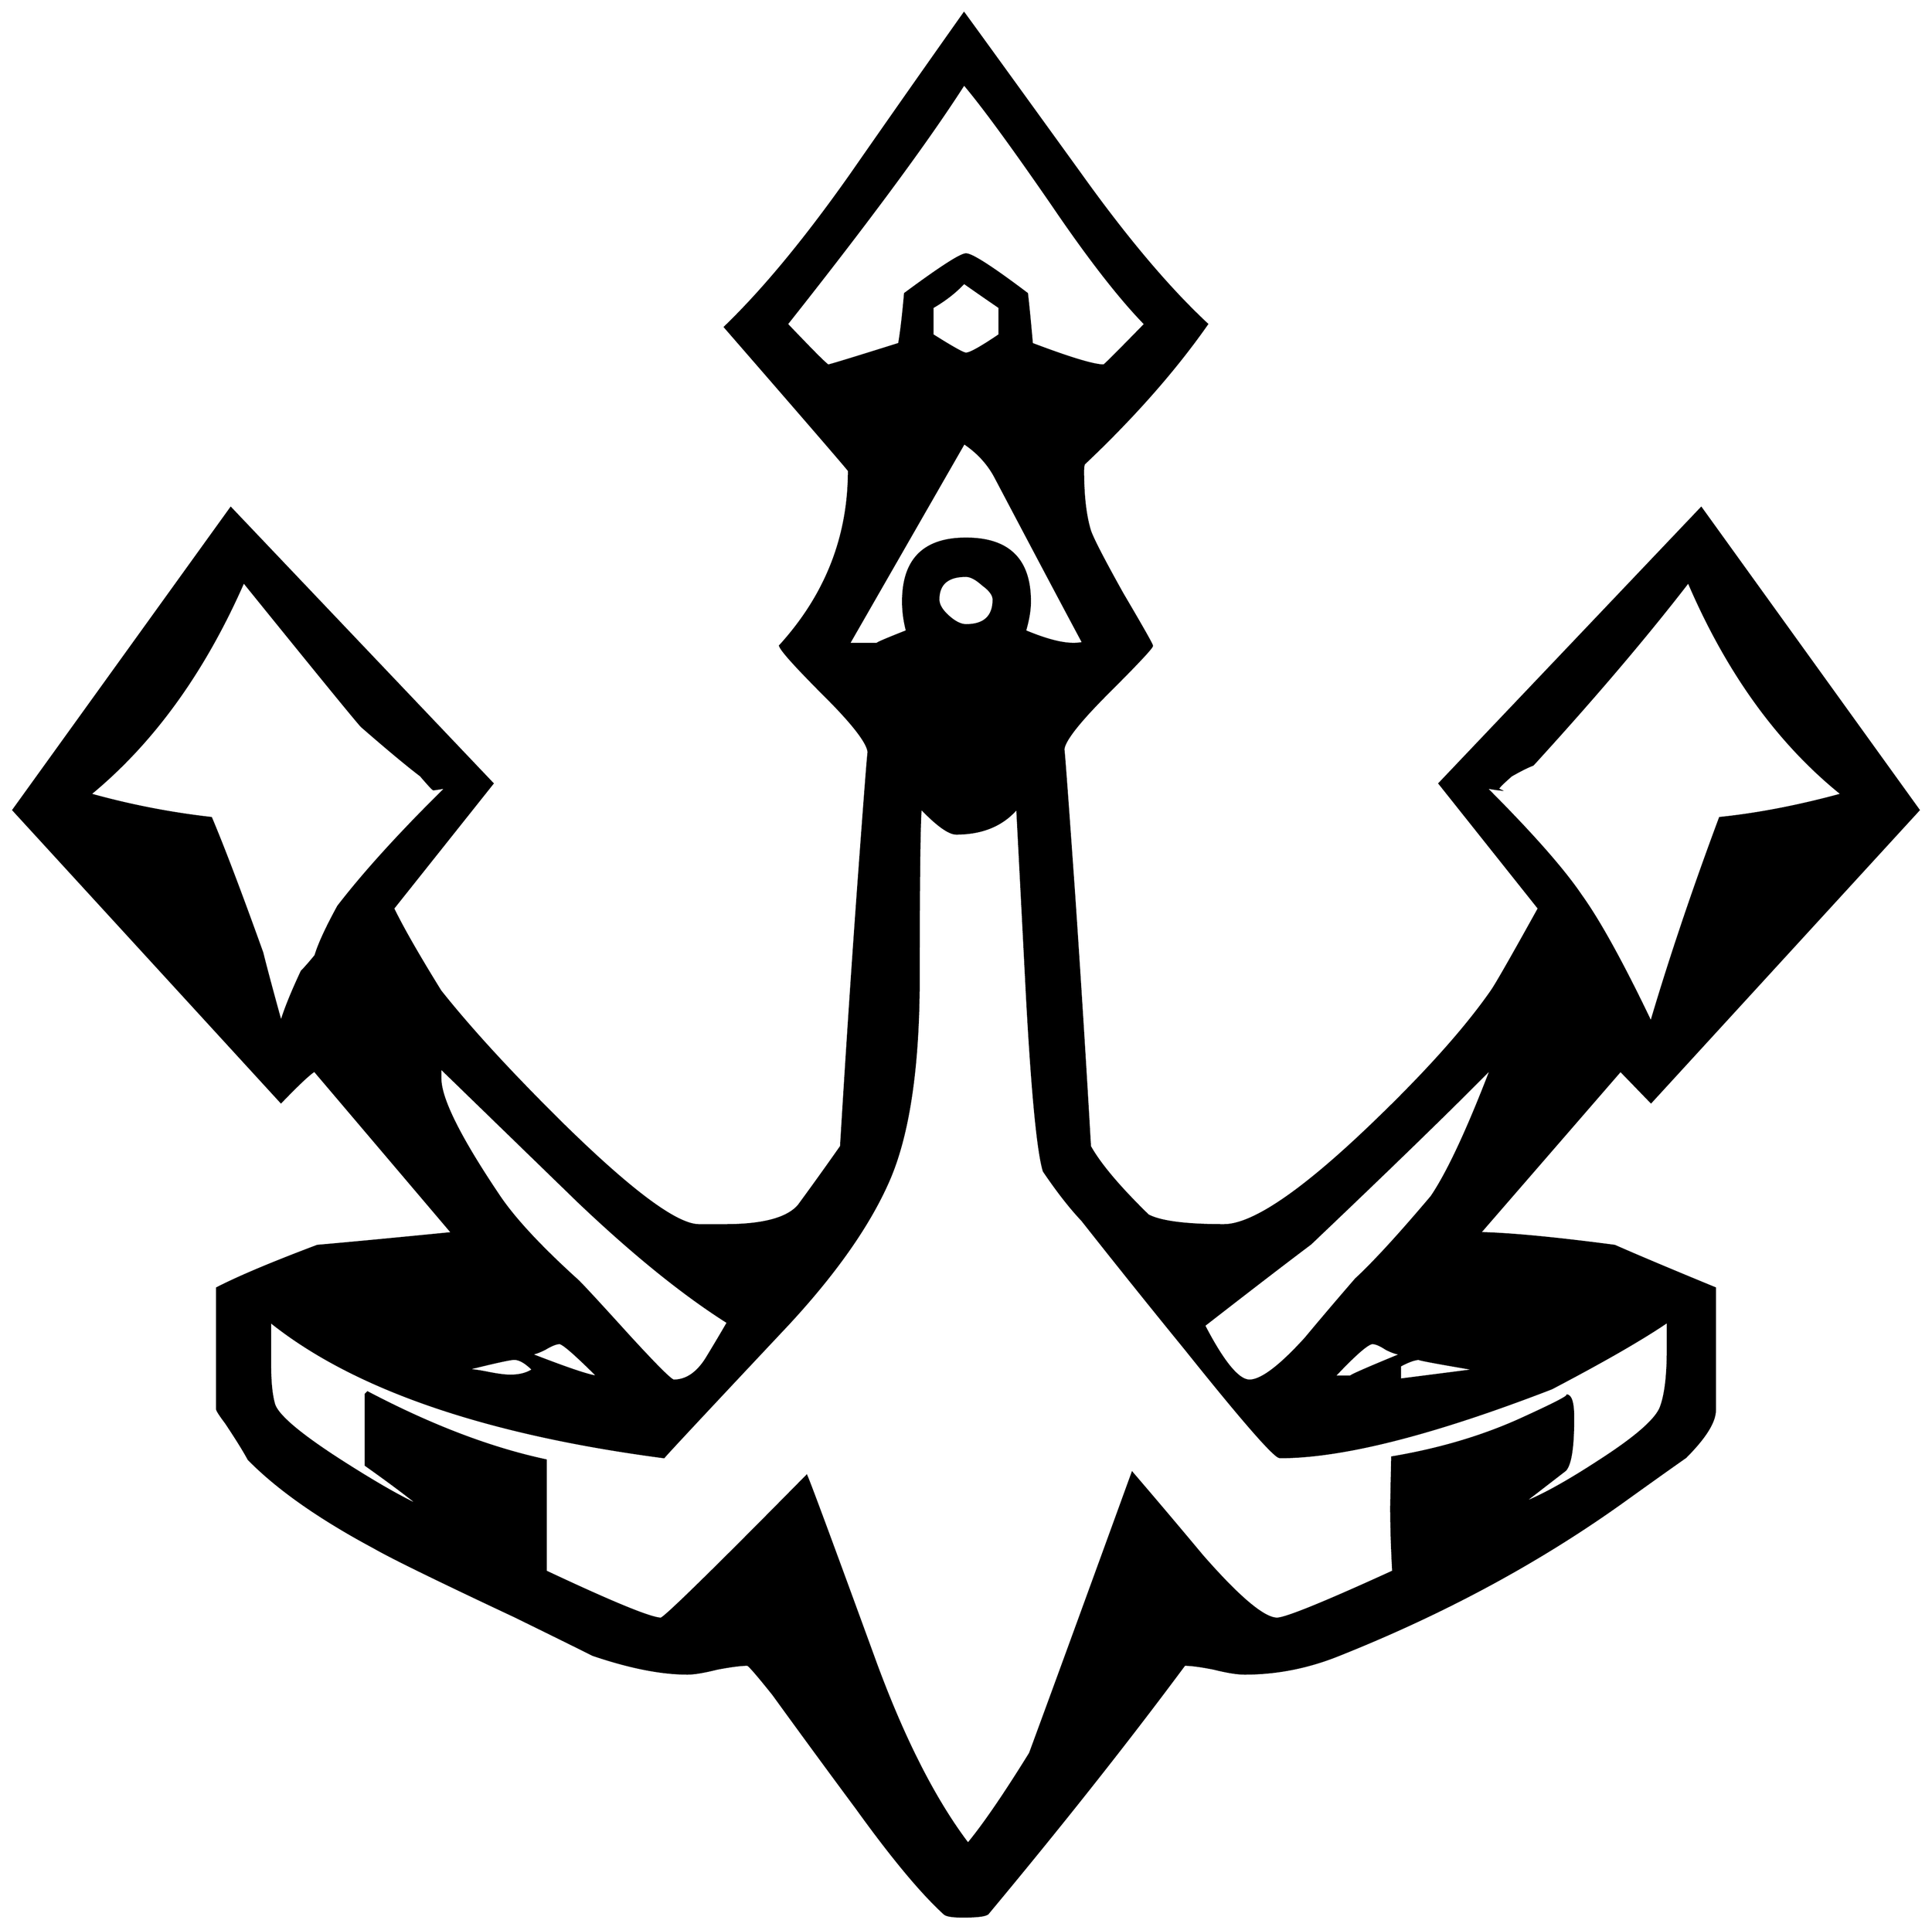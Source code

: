 


\begin{tikzpicture}[y=0.80pt, x=0.80pt, yscale=-1.0, xscale=1.0, inner sep=0pt, outer sep=0pt]
\begin{scope}[shift={(100.0,1723.0)},nonzero rule]
  \path[draw=.,fill=.,line width=1.600pt] (2018.0,-757.0) --
    (1746.0,-460.0) -- (1715.0,-492.0) -- (1572.0,-327.0) ..
    controls (1602.667,-326.333) and (1648.333,-322.0) ..
    (1709.0,-314.0) .. controls (1731.667,-304.0) and
    (1765.667,-289.667) .. (1811.0,-271.0) -- (1811.0,-147.0) ..
    controls (1811.0,-135.0) and (1801.0,-119.0) ..
    (1781.0,-99.0) .. controls (1767.667,-89.667) and (1748.0,-75.667)
    .. (1722.0,-57.0) .. controls (1635.333,5.667) and (1537.667,58.667)
    .. (1429.0,102.0) .. controls (1397.667,114.667) and
    (1365.667,121.0) .. (1333.0,121.0) .. controls (1325.667,121.0)
    and (1315.333,119.333) .. (1302.0,116.0) .. controls
    (1288.667,113.333) and (1278.667,112.0) .. (1272.0,112.0) ..
    controls (1214.667,189.333) and (1148.0,273.667) .. (1072.0,365.0)
    .. controls (1069.333,367.0) and (1061.0,368.0) ..
    (1047.0,368.0) .. controls (1036.333,368.0) and (1030.0,367.0)
    .. (1028.0,365.0) .. controls (1004.667,343.667) and
    (975.0,308.0) .. (939.0,258.0) .. controls (910.333,219.333) and
    (882.0,180.667) .. (854.0,142.0) .. controls (838.0,122.0) and
    (829.333,112.0) .. (828.0,112.0) .. controls (821.333,112.0) and
    (811.0,113.333) .. (797.0,116.0) .. controls (783.667,119.333) and
    (773.667,121.0) .. (767.0,121.0) .. controls (740.333,121.0) and
    (708.333,114.667) .. (671.0,102.0) .. controls (653.667,93.333) and
    (627.333,80.333) .. (592.0,63.0) .. controls (514.0,26.333) and
    (466.333,3.0) .. (449.0,-7.0) .. controls (393.0,-37.0) and
    (350.333,-67.0) .. (321.0,-97.0) .. controls (316.333,-105.667)
    and (308.667,-118.0) .. (298.0,-134.0) .. controls
    (292.0,-142.0) and (289.0,-146.667) .. (289.0,-148.0) --
    (289.0,-271.0) .. controls (311.0,-282.333) and (345.0,-296.667)
    .. (391.0,-314.0) .. controls (421.667,-316.667) and
    (467.333,-321.0) .. (528.0,-327.0) -- (388.0,-492.0) ..
    controls (382.667,-488.667) and (371.333,-478.0) .. (354.0,-460.0)
    -- (82.0,-757.0) -- (303.0,-1064.0) -- (569.0,-784.0) --
    (468.0,-657.0) .. controls (477.333,-637.667) and (493.333,-609.667)
    .. (516.0,-573.0) .. controls (546.667,-534.333) and
    (588.333,-489.0) .. (641.0,-437.0) .. controls (709.667,-369.667)
    and (755.333,-335.667) .. (778.0,-335.0) .. controls
    (778.0,-335.0) and (787.0,-335.0) .. (805.0,-335.0) ..
    controls (843.667,-335.0) and (868.667,-341.667) .. (880.0,-355.0)
    .. controls (894.667,-375.0) and (909.0,-395.0) ..
    (923.0,-415.0) .. controls (928.333,-503.667) and (934.0,-589.667)
    .. (940.0,-673.0) .. controls (947.333,-773.667) and
    (951.0,-821.0) .. (951.0,-815.0) .. controls (951.0,-824.333)
    and (936.333,-843.667) .. (907.0,-873.0) .. controls
    (877.667,-902.333) and (862.333,-919.333) .. (861.0,-924.0) ..
    controls (907.667,-975.333) and (931.0,-1034.667) ..
    (931.0,-1102.0) .. controls (931.0,-1102.667) and
    (889.0,-1151.333) .. (805.0,-1248.0) .. controls
    (844.333,-1286.0) and (887.0,-1337.667) .. (933.0,-1403.0) ..
    controls (971.0,-1457.667) and (1009.333,-1512.333) ..
    (1048.0,-1567.0) .. controls (1052.0,-1561.667) and
    (1091.333,-1507.333) .. (1166.0,-1404.0) .. controls
    (1212.667,-1338.667) and (1255.667,-1287.667) .. (1295.0,-1251.0) ..
    controls (1262.333,-1204.333) and (1220.667,-1157.0) ..
    (1170.0,-1109.0) .. controls (1169.333,-1107.667) and
    (1169.0,-1105.333) .. (1169.0,-1102.0) .. controls
    (1169.0,-1076.667) and (1171.333,-1056.333) .. (1176.0,-1041.0) ..
    controls (1178.667,-1033.0) and (1189.667,-1011.667) ..
    (1209.0,-977.0) .. controls (1229.0,-943.0) and
    (1239.0,-925.333) .. (1239.0,-924.0) .. controls
    (1239.0,-922.0) and (1224.0,-906.0) .. (1194.0,-876.0) ..
    controls (1164.0,-846.0) and (1149.0,-826.667) ..
    (1149.0,-818.0) .. controls (1149.0,-823.333) and
    (1152.667,-774.0) .. (1160.0,-670.0) .. controls
    (1166.0,-581.333) and (1171.333,-496.333) .. (1176.0,-415.0) ..
    controls (1186.0,-397.0) and (1205.667,-373.667) ..
    (1235.0,-345.0) .. controls (1247.667,-338.333) and
    (1273.333,-335.0) .. (1312.0,-335.0) .. controls
    (1340.667,-335.0) and (1389.333,-367.667) .. (1458.0,-433.0) ..
    controls (1514.667,-487.0) and (1556.667,-533.667) ..
    (1584.0,-573.0) .. controls (1588.667,-579.667) and
    (1604.667,-607.667) .. (1632.0,-657.0) -- (1531.0,-784.0) --
    (1797.0,-1064.0) -- (2018.0,-757.0) -- cycle(1940.0,-773.0)
    .. controls (1875.333,-825.0) and (1823.333,-897.0) ..
    (1784.0,-989.0) .. controls (1741.333,-933.667) and
    (1688.667,-871.667) .. (1626.0,-803.0) .. controls
    (1620.667,-801.0) and (1613.333,-797.333) .. (1604.0,-792.0) ..
    controls (1593.333,-782.667) and (1589.0,-778.0) ..
    (1591.0,-778.0) .. controls (1590.333,-778.0) and
    (1586.0,-778.667) .. (1578.0,-780.0) .. controls
    (1624.667,-733.333) and (1657.0,-696.667) .. (1675.0,-670.0) ..
    controls (1693.667,-644.0) and (1717.333,-601.0) ..
    (1746.0,-541.0) .. controls (1765.333,-606.333) and
    (1788.667,-675.667) .. (1816.0,-749.0) .. controls
    (1854.667,-753.0) and (1896.0,-761.0) .. (1940.0,-773.0) --
    cycle(1232.0,-1251.0) .. controls (1206.0,-1277.667) and
    (1174.667,-1318.0) .. (1138.0,-1372.0) .. controls
    (1096.667,-1432.0) and (1066.667,-1473.0) .. (1048.0,-1495.0) ..
    controls (1011.333,-1437.667) and (951.333,-1356.333) ..
    (868.0,-1251.0) .. controls (894.667,-1223.0) and
    (908.667,-1209.0) .. (910.0,-1209.0) .. controls
    (911.333,-1209.0) and (935.333,-1216.333) .. (982.0,-1231.0) ..
    controls (984.0,-1242.333) and (986.0,-1259.333) ..
    (988.0,-1282.0) .. controls (1024.0,-1308.667) and
    (1044.667,-1322.0) .. (1050.0,-1322.0) .. controls
    (1056.0,-1322.0) and (1076.667,-1308.667) .. (1112.0,-1282.0) ..
    controls (1113.333,-1270.667) and (1115.0,-1253.667) ..
    (1117.0,-1231.0) .. controls (1155.667,-1216.333) and
    (1180.0,-1209.0) .. (1190.0,-1209.0) .. controls
    (1190.667,-1209.0) and (1204.667,-1223.0) .. (1232.0,-1251.0) --
    cycle(1084.0,-1240.0) -- (1084.0,-1268.0) .. controls
    (1071.333,-1276.667) and (1059.333,-1285.0) .. (1048.0,-1293.0) ..
    controls (1039.333,-1283.667) and (1028.667,-1275.333) ..
    (1016.0,-1268.0) -- (1016.0,-1240.0) .. controls
    (1036.0,-1227.333) and (1047.333,-1221.0) .. (1050.0,-1221.0) ..
    controls (1054.0,-1221.0) and (1065.333,-1227.333) ..
    (1084.0,-1240.0) -- cycle(1169.0,-927.0) .. controls
    (1149.0,-964.333) and (1119.333,-1020.333) .. (1080.0,-1095.0) ..
    controls (1072.667,-1109.0) and (1062.0,-1120.667) ..
    (1048.0,-1130.0) .. controls (1022.0,-1084.667) and
    (983.0,-1016.667) .. (931.0,-926.0) -- (960.0,-926.0) ..
    controls (958.0,-926.0) and (968.0,-930.333) .. (990.0,-939.0)
    .. controls (987.333,-949.0) and (986.0,-959.0) ..
    (986.0,-969.0) .. controls (986.0,-1011.667) and
    (1007.333,-1033.0) .. (1050.0,-1033.0) .. controls
    (1093.333,-1033.0) and (1115.0,-1011.667) .. (1115.0,-969.0) ..
    controls (1115.0,-960.333) and (1113.333,-950.333) ..
    (1110.0,-939.0) .. controls (1130.667,-930.333) and
    (1147.0,-926.0) .. (1159.0,-926.0) .. controls
    (1163.0,-926.0) and (1166.333,-926.333) .. (1169.0,-927.0) --
    cycle(1078.0,-971.0) .. controls (1078.0,-975.667) and
    (1074.333,-980.667) .. (1067.0,-986.0) .. controls
    (1060.333,-992.0) and (1054.667,-995.0) .. (1050.0,-995.0) ..
    controls (1031.333,-995.0) and (1022.0,-987.0) ..
    (1022.0,-971.0) .. controls (1022.0,-965.667) and
    (1025.333,-960.0) .. (1032.0,-954.0) .. controls
    (1038.667,-948.0) and (1044.667,-945.0) .. (1050.0,-945.0) ..
    controls (1068.667,-945.0) and (1078.0,-953.667) ..
    (1078.0,-971.0) -- cycle(1584.0,-495.0) .. controls
    (1544.0,-454.333) and (1482.667,-394.667) .. (1400.0,-316.0) ..
    controls (1376.0,-298.0) and (1340.0,-270.333) ..
    (1292.0,-233.0) .. controls (1311.333,-195.667) and
    (1326.667,-177.0) .. (1338.0,-177.0) .. controls
    (1350.0,-177.0) and (1369.0,-191.333) .. (1395.0,-220.0) ..
    controls (1411.667,-240.0) and (1428.667,-260.0) ..
    (1446.0,-280.0) .. controls (1464.667,-297.333) and
    (1490.333,-325.333) .. (1523.0,-364.0) .. controls
    (1539.667,-388.667) and (1560.0,-432.333) .. (1584.0,-495.0) --
    cycle(1569.0,-188.0) .. controls (1525.667,-195.333) and
    (1506.333,-199.0) .. (1511.0,-199.0) .. controls
    (1506.333,-199.0) and (1499.667,-196.667) .. (1491.0,-192.0) --
    (1491.0,-178.0) -- (1569.0,-188.0) -- cycle(1493.0,-204.0)
    .. controls (1489.0,-204.0) and (1483.667,-205.667) ..
    (1477.0,-209.0) .. controls (1471.0,-213.0) and
    (1466.333,-215.0) .. (1463.0,-215.0) .. controls
    (1458.333,-215.0) and (1445.333,-203.667) .. (1424.0,-181.0) --
    (1441.0,-181.0) .. controls (1438.333,-181.0) and
    (1455.667,-188.667) .. (1493.0,-204.0) -- cycle(1763.0,-208.0)
    -- (1763.0,-237.0) .. controls (1737.667,-219.667) and
    (1698.333,-197.0) .. (1645.0,-169.0) .. controls
    (1524.333,-122.333) and (1432.333,-99.0) .. (1369.0,-99.0) ..
    controls (1363.667,-99.0) and (1331.667,-135.667) ..
    (1273.0,-209.0) .. controls (1237.667,-252.333) and
    (1202.667,-296.0) .. (1168.0,-340.0) .. controls
    (1156.0,-352.667) and (1143.0,-369.333) .. (1129.0,-390.0) ..
    controls (1123.0,-410.0) and (1117.333,-468.667) ..
    (1112.0,-566.0) .. controls (1108.667,-630.667) and
    (1105.333,-695.0) .. (1102.0,-759.0) .. controls
    (1087.333,-741.667) and (1066.667,-733.0) .. (1040.0,-733.0) ..
    controls (1032.667,-733.0) and (1020.667,-741.667) ..
    (1004.0,-759.0) .. controls (1002.667,-741.0) and
    (1002.0,-683.667) .. (1002.0,-587.0) .. controls
    (1002.0,-498.333) and (992.333,-430.667) .. (973.0,-384.0) ..
    controls (953.667,-338.0) and (919.0,-288.0) .. (869.0,-234.0)
    .. controls (786.333,-146.0) and (744.333,-101.0) ..
    (743.0,-99.0) .. controls (561.0,-123.0) and (427.667,-169.0)
    .. (343.0,-237.0) -- (343.0,-193.0) .. controls
    (343.0,-175.667) and (344.333,-162.333) .. (347.0,-153.0) ..
    controls (350.333,-141.667) and (372.667,-122.667) .. (414.0,-96.0)
    .. controls (449.333,-73.333) and (476.667,-57.667) .. (496.0,-49.0)
    .. controls (484.0,-59.0) and (465.333,-73.0) .. (440.0,-91.0)
    -- (440.0,-163.0) -- (442.0,-165.0) .. controls
    (506.667,-131.0) and (567.0,-108.0) .. (623.0,-96.0) --
    (623.0,17.0) .. controls (691.0,49.0) and (730.0,65.0) ..
    (740.0,65.0) .. controls (743.333,65.0) and (792.667,16.667) ..
    (888.0,-80.0) .. controls (891.333,-72.667) and (915.0,-8.667) ..
    (959.0,112.0) .. controls (987.667,189.333) and (1018.667,250.0)
    .. (1052.0,294.0) .. controls (1068.0,274.667) and
    (1089.0,244.0) .. (1115.0,202.0) .. controls (1138.333,138.667)
    and (1173.0,43.667) .. (1219.0,-83.0) .. controls
    (1243.0,-55.0) and (1266.667,-27.0) .. (1290.0,1.0) ..
    controls (1327.333,43.667) and (1352.667,65.0) .. (1366.0,65.0) ..
    controls (1374.667,65.0) and (1414.0,49.0) .. (1484.0,17.0) ..
    controls (1482.667,-7.0) and (1482.0,-28.667) .. (1482.0,-48.0)
    .. controls (1482.0,-50.667) and (1482.333,-67.667) ..
    (1483.0,-99.0) .. controls (1530.333,-107.0) and
    (1573.333,-119.667) .. (1612.0,-137.0) .. controls
    (1648.667,-153.667) and (1664.667,-162.0) .. (1660.0,-162.0) ..
    controls (1664.667,-162.0) and (1667.0,-154.333) ..
    (1667.0,-139.0) .. controls (1667.0,-109.667) and
    (1664.333,-92.0) .. (1659.0,-86.0) .. controls (1644.333,-74.667)
    and (1629.667,-63.333) .. (1615.0,-52.0) .. controls
    (1634.333,-59.333) and (1660.333,-73.667) .. (1693.0,-95.0) ..
    controls (1730.333,-119.0) and (1751.333,-137.333) ..
    (1756.0,-150.0) .. controls (1760.667,-162.667) and
    (1763.0,-182.0) .. (1763.0,-208.0) -- cycle(522.0,-780.0) ..
    controls (514.0,-778.667) and (509.667,-778.0) .. (509.0,-778.0)
    .. controls (508.333,-778.0) and (504.0,-782.667) ..
    (496.0,-792.0) .. controls (482.0,-802.667) and (462.0,-819.333)
    .. (436.0,-842.0) .. controls (432.0,-846.0) and
    (392.0,-895.0) .. (316.0,-989.0) .. controls (276.0,-897.667)
    and (224.0,-825.667) .. (160.0,-773.0) .. controls
    (200.667,-761.667) and (241.667,-753.667) .. (283.0,-749.0) ..
    controls (295.667,-719.0) and (313.0,-673.333) .. (335.0,-612.0)
    .. controls (339.0,-596.0) and (345.333,-572.333) ..
    (354.0,-541.0) .. controls (358.0,-554.333) and (365.0,-571.667)
    .. (375.0,-593.0) .. controls (378.333,-596.333) and
    (383.0,-601.667) .. (389.0,-609.0) .. controls (392.333,-620.333)
    and (400.0,-637.0) .. (412.0,-659.0) .. controls
    (438.667,-693.667) and (475.333,-734.0) .. (522.0,-780.0) --
    cycle(808.0,-236.0) .. controls (762.667,-264.667) and
    (712.0,-305.667) .. (656.0,-359.0) .. controls (609.333,-404.333)
    and (562.667,-449.667) .. (516.0,-495.0) -- (516.0,-484.0) ..
    controls (516.0,-463.333) and (536.0,-423.333) .. (576.0,-364.0)
    .. controls (591.333,-341.333) and (617.333,-313.333) ..
    (654.0,-280.0) .. controls (656.667,-278.0) and (674.0,-259.333)
    .. (706.0,-224.0) .. controls (734.667,-192.667) and
    (750.333,-177.0) .. (753.0,-177.0) .. controls (765.667,-177.0)
    and (776.667,-184.333) .. (786.0,-199.0) .. controls
    (793.333,-211.0) and (800.667,-223.333) .. (808.0,-236.0) --
    cycle(676.0,-181.0) .. controls (653.333,-203.667) and
    (640.333,-215.0) .. (637.0,-215.0) .. controls (633.667,-215.0)
    and (628.667,-213.0) .. (622.0,-209.0) .. controls
    (615.333,-205.667) and (610.333,-204.0) .. (607.0,-204.0) ..
    controls (646.333,-188.667) and (669.333,-181.0) .. (676.0,-181.0)
    -- cycle(610.0,-188.0) .. controls (602.667,-195.333) and
    (596.333,-199.0) .. (591.0,-199.0) .. controls (587.0,-199.0)
    and (570.333,-195.333) .. (541.0,-188.0) .. controls
    (546.333,-188.0) and (554.0,-187.0) .. (564.0,-185.0) ..
    controls (574.0,-183.0) and (581.667,-182.0) .. (587.0,-182.0)
    .. controls (596.333,-182.0) and (604.0,-184.0) ..
    (610.0,-188.0) -- cycle;
\end{scope}

\end{tikzpicture}

